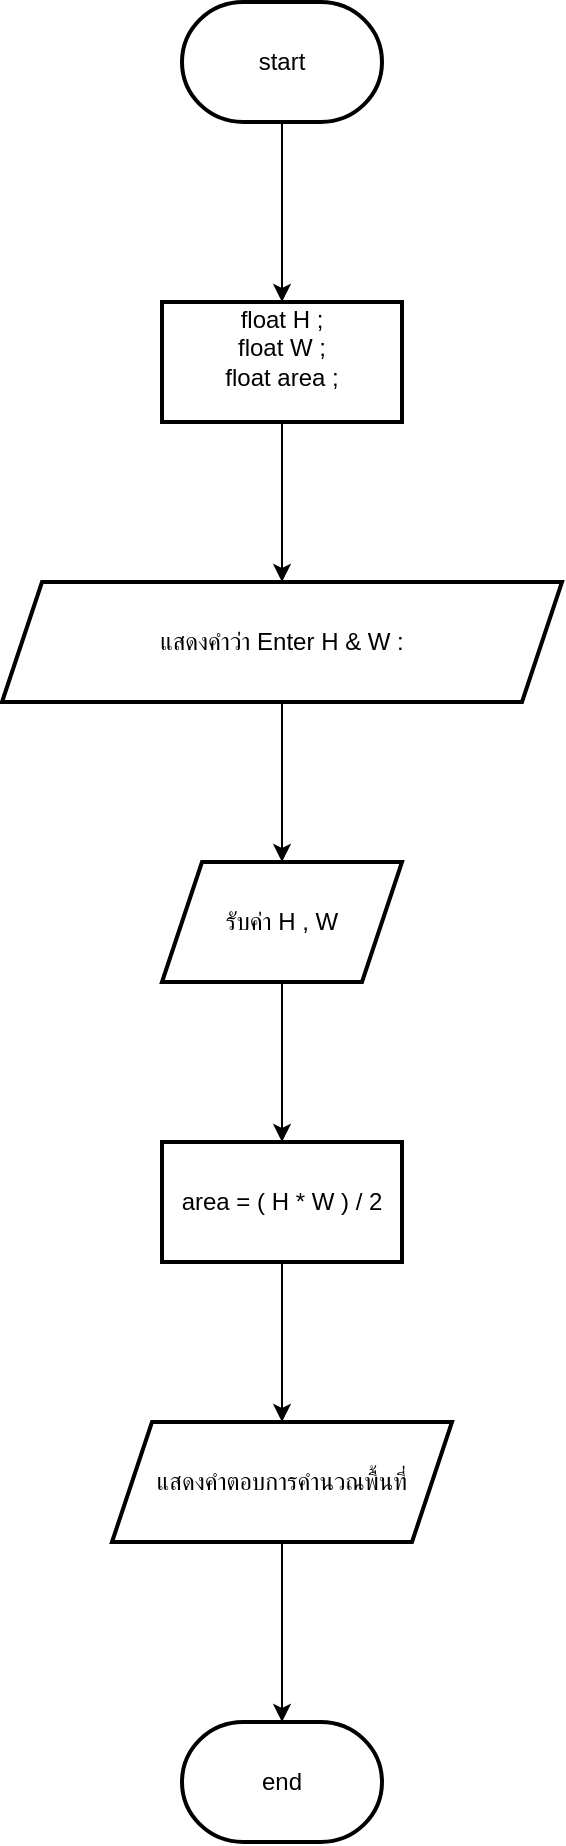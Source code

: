 <mxfile version="25.0.3">
  <diagram name="หน้า-1" id="Tc7fu8D6kHjBrscWEs_x">
    <mxGraphModel dx="1034" dy="446" grid="1" gridSize="10" guides="1" tooltips="1" connect="1" arrows="1" fold="1" page="1" pageScale="1" pageWidth="827" pageHeight="1169" math="0" shadow="0">
      <root>
        <mxCell id="0" />
        <mxCell id="1" parent="0" />
        <mxCell id="qIKkCxl1A6C5FUq1VsoX-3" value="" style="edgeStyle=orthogonalEdgeStyle;rounded=0;orthogonalLoop=1;jettySize=auto;html=1;" edge="1" parent="1" source="qIKkCxl1A6C5FUq1VsoX-1" target="qIKkCxl1A6C5FUq1VsoX-2">
          <mxGeometry relative="1" as="geometry" />
        </mxCell>
        <mxCell id="qIKkCxl1A6C5FUq1VsoX-1" value="start" style="strokeWidth=2;html=1;shape=mxgraph.flowchart.terminator;whiteSpace=wrap;" vertex="1" parent="1">
          <mxGeometry x="360" y="100" width="100" height="60" as="geometry" />
        </mxCell>
        <mxCell id="qIKkCxl1A6C5FUq1VsoX-5" value="" style="edgeStyle=orthogonalEdgeStyle;rounded=0;orthogonalLoop=1;jettySize=auto;html=1;" edge="1" parent="1" source="qIKkCxl1A6C5FUq1VsoX-2" target="qIKkCxl1A6C5FUq1VsoX-4">
          <mxGeometry relative="1" as="geometry" />
        </mxCell>
        <mxCell id="qIKkCxl1A6C5FUq1VsoX-2" value="float H ;&lt;div&gt;float W ;&lt;/div&gt;&lt;div&gt;float area ;&lt;br&gt;&lt;div&gt;&lt;br&gt;&lt;/div&gt;&lt;/div&gt;" style="whiteSpace=wrap;html=1;strokeWidth=2;" vertex="1" parent="1">
          <mxGeometry x="350" y="250" width="120" height="60" as="geometry" />
        </mxCell>
        <mxCell id="qIKkCxl1A6C5FUq1VsoX-7" value="" style="edgeStyle=orthogonalEdgeStyle;rounded=0;orthogonalLoop=1;jettySize=auto;html=1;" edge="1" parent="1" source="qIKkCxl1A6C5FUq1VsoX-4" target="qIKkCxl1A6C5FUq1VsoX-6">
          <mxGeometry relative="1" as="geometry" />
        </mxCell>
        <mxCell id="qIKkCxl1A6C5FUq1VsoX-4" value="แสดงคำว่า Enter H &amp;amp; W :" style="shape=parallelogram;perimeter=parallelogramPerimeter;whiteSpace=wrap;html=1;fixedSize=1;strokeWidth=2;" vertex="1" parent="1">
          <mxGeometry x="270" y="390" width="280" height="60" as="geometry" />
        </mxCell>
        <mxCell id="qIKkCxl1A6C5FUq1VsoX-9" value="" style="edgeStyle=orthogonalEdgeStyle;rounded=0;orthogonalLoop=1;jettySize=auto;html=1;" edge="1" parent="1" source="qIKkCxl1A6C5FUq1VsoX-6" target="qIKkCxl1A6C5FUq1VsoX-8">
          <mxGeometry relative="1" as="geometry" />
        </mxCell>
        <mxCell id="qIKkCxl1A6C5FUq1VsoX-6" value="รับค่า H , W" style="shape=parallelogram;perimeter=parallelogramPerimeter;whiteSpace=wrap;html=1;fixedSize=1;strokeWidth=2;" vertex="1" parent="1">
          <mxGeometry x="350" y="530" width="120" height="60" as="geometry" />
        </mxCell>
        <mxCell id="qIKkCxl1A6C5FUq1VsoX-11" value="" style="edgeStyle=orthogonalEdgeStyle;rounded=0;orthogonalLoop=1;jettySize=auto;html=1;" edge="1" parent="1" source="qIKkCxl1A6C5FUq1VsoX-8" target="qIKkCxl1A6C5FUq1VsoX-10">
          <mxGeometry relative="1" as="geometry" />
        </mxCell>
        <mxCell id="qIKkCxl1A6C5FUq1VsoX-8" value="area = ( H * W ) / 2" style="whiteSpace=wrap;html=1;strokeWidth=2;" vertex="1" parent="1">
          <mxGeometry x="350" y="670" width="120" height="60" as="geometry" />
        </mxCell>
        <mxCell id="qIKkCxl1A6C5FUq1VsoX-13" value="" style="edgeStyle=orthogonalEdgeStyle;rounded=0;orthogonalLoop=1;jettySize=auto;html=1;" edge="1" parent="1" source="qIKkCxl1A6C5FUq1VsoX-10" target="qIKkCxl1A6C5FUq1VsoX-12">
          <mxGeometry relative="1" as="geometry" />
        </mxCell>
        <mxCell id="qIKkCxl1A6C5FUq1VsoX-10" value="แสดงคำตอบการคำนวณพื้นที่" style="shape=parallelogram;perimeter=parallelogramPerimeter;whiteSpace=wrap;html=1;fixedSize=1;strokeWidth=2;" vertex="1" parent="1">
          <mxGeometry x="325" y="810" width="170" height="60" as="geometry" />
        </mxCell>
        <mxCell id="qIKkCxl1A6C5FUq1VsoX-12" value="end" style="strokeWidth=2;html=1;shape=mxgraph.flowchart.terminator;whiteSpace=wrap;" vertex="1" parent="1">
          <mxGeometry x="360" y="960" width="100" height="60" as="geometry" />
        </mxCell>
      </root>
    </mxGraphModel>
  </diagram>
</mxfile>
